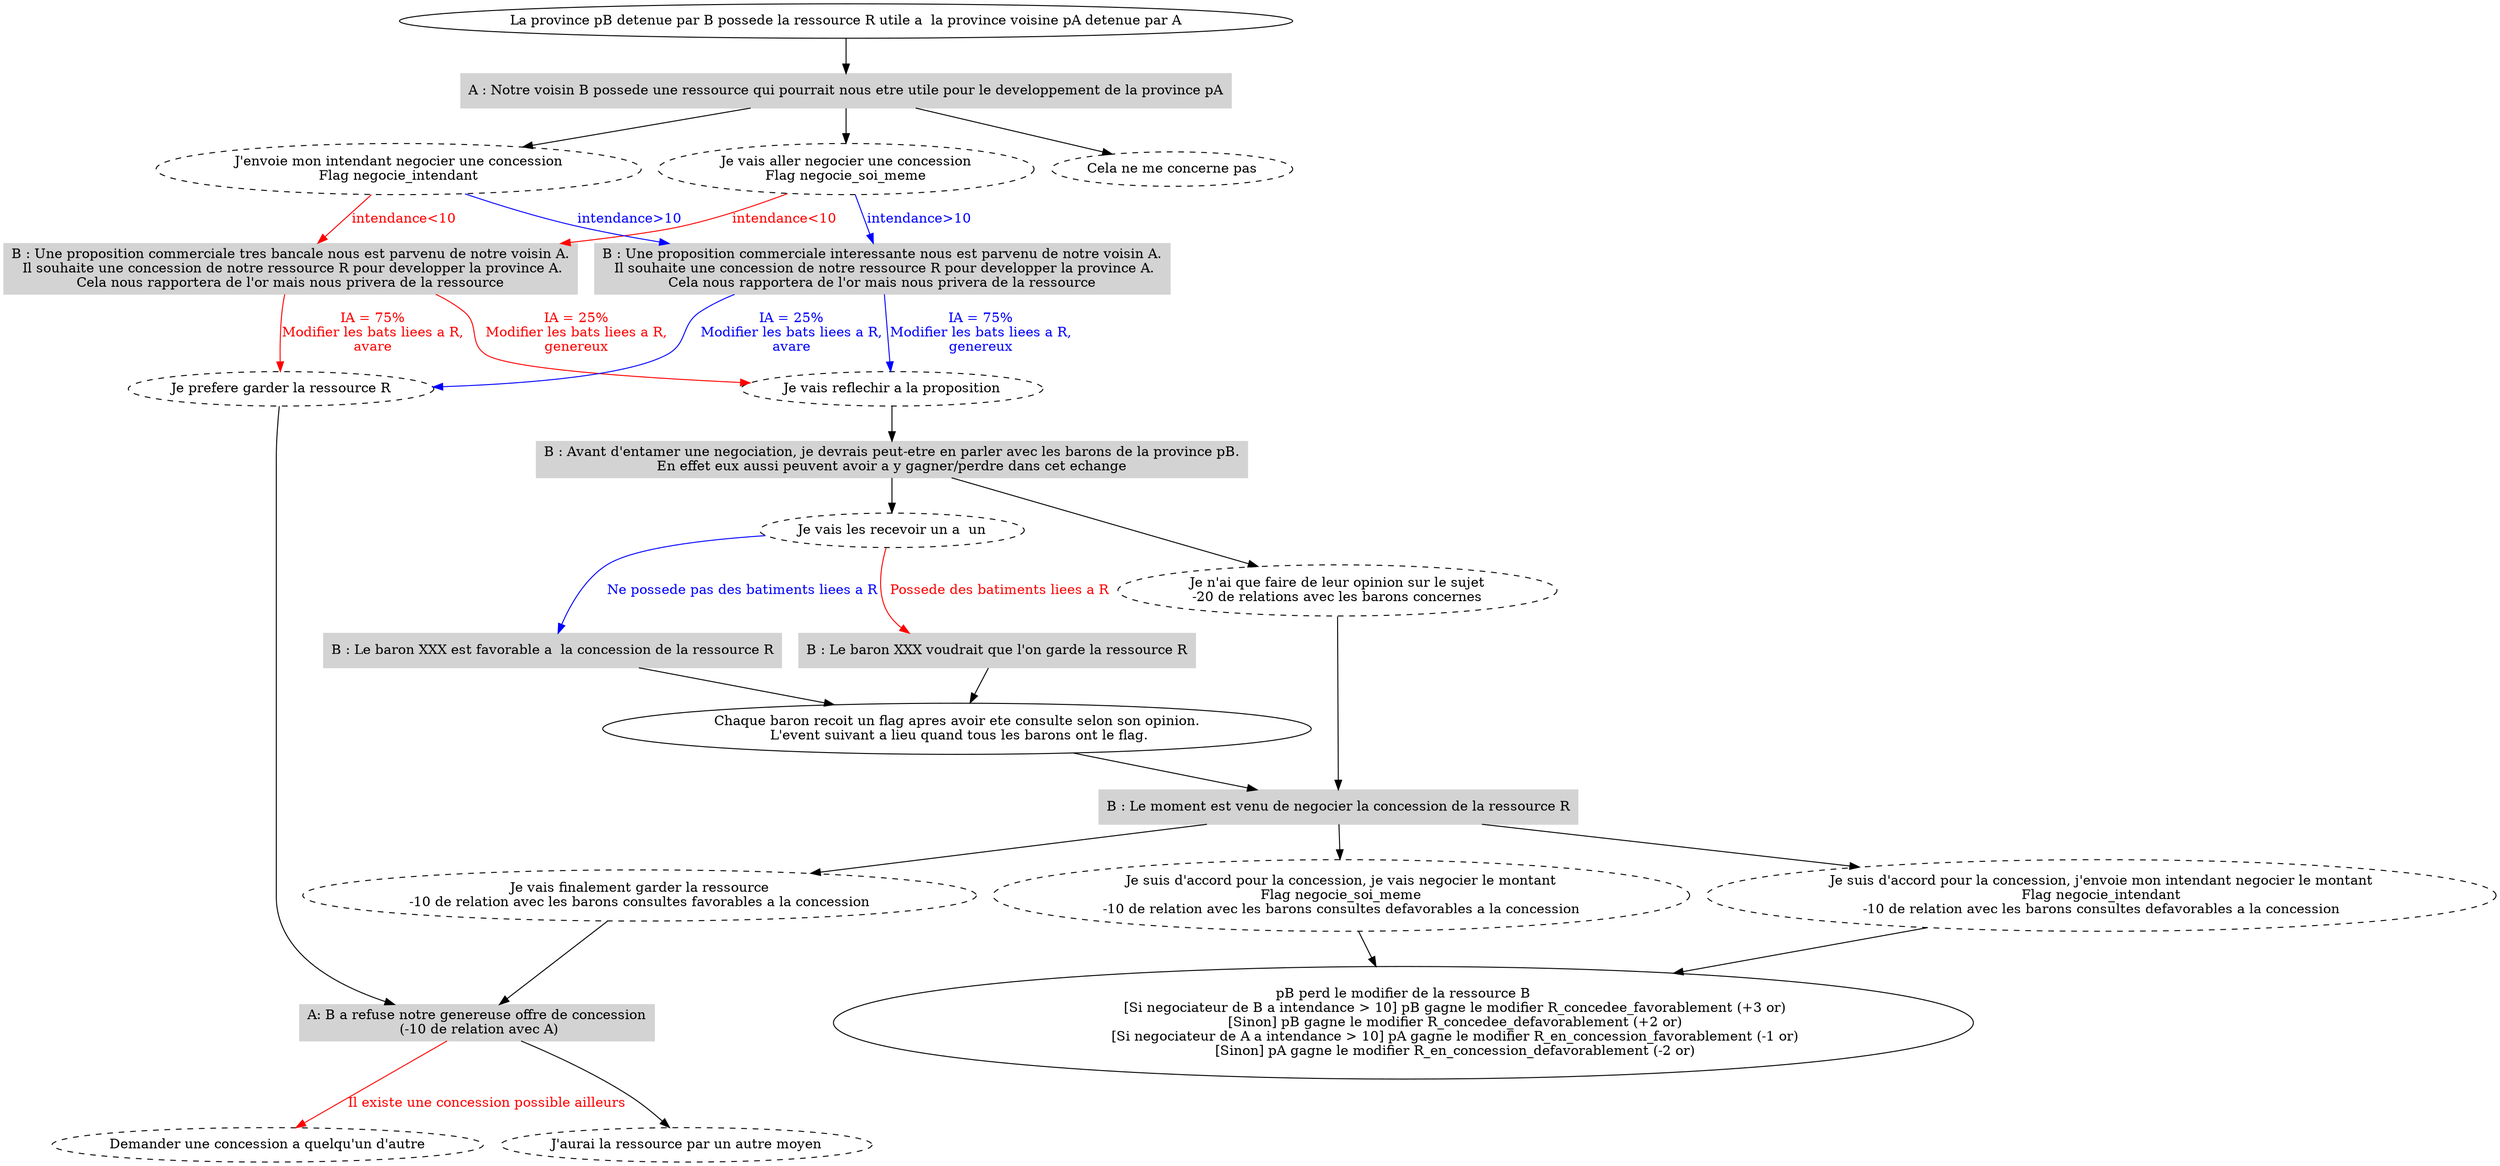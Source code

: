 digraph G {
	node [shape=ellipse];
		{node [label="La province pB detenue par B possede la ressource R utile a  la province voisine pA detenue par A"] trig0;};
		{node [label="Chaque baron recoit un flag apres avoir ete consulte selon son opinion.\n L'event suivant a lieu quand tous les barons ont le flag."] trig1;};
		{node [label="pB perd le modifier de la ressource B
			[Si negociateur de B a intendance > 10] pB gagne le modifier R_concedee_favorablement (+3 or)
			[Sinon] pB gagne le modifier R_concedee_defavorablement (+2 or)
			[Si negociateur de A a intendance > 10] pA gagne le modifier R_en_concession_favorablement (-1 or)
			[Sinon] pA gagne le modifier R_en_concession_defavorablement (-2 or)"] res0;};
	node [shape=ellipse, style=dashed];
		{node [label="Je vais aller negocier une concession\nFlag negocie_soi_meme"] opt0;};
		{node [label="J'envoie mon intendant negocier une concession\nFlag negocie_intendant"] opt1;};
		{node [label="Cela ne me concerne pas"] opt2;};
		{node [label="Je prefere garder la ressource R"] opt3;};
		{node [label="Je vais reflechir a la proposition"] opt4;};
		{node [label="Je n'ai que faire de leur opinion sur le sujet\n-20 de relations avec les barons concernes"] opt5;};
		{node [label="Je vais les recevoir un a  un"] opt6;};
		{node [label="Je vais finalement garder la ressource\n-10 de relation avec les barons consultes favorables a la concession"] opt7;};
		{node [label="Je suis d'accord pour la concession, je vais negocier le montant\nFlag negocie_soi_meme\n-10 de relation avec les barons consultes defavorables a la concession"] opt8;};
		{node [label="Je suis d'accord pour la concession, j'envoie mon intendant negocier le montant\nFlag negocie_intendant\n-10 de relation avec les barons consultes defavorables a la concession"] opt9;};
		{node [label="Demander une concession a quelqu'un d'autre"] opt10;};
		{node [label="J'aurai la ressource par un autre moyen"] opt11;};
	node [shape=box, style=filled, color=lightgrey];
		{node [label="A : Notre voisin B possede une ressource qui pourrait nous etre utile pour le developpement de la province pA"] evt0;};
		{node [label="B : Une proposition commerciale tres bancale nous est parvenu de notre voisin A.\n Il souhaite une concession de notre ressource R pour developper la province A.\nCela nous rapportera de l'or mais nous privera de la ressource"] evt1;};
		{node [label="B : Une proposition commerciale interessante nous est parvenu de notre voisin A.\n Il souhaite une concession de notre ressource R pour developper la province A.\nCela nous rapportera de l'or mais nous privera de la ressource"] evt2;};
		{node [label="B : Avant d'entamer une negociation, je devrais peut-etre en parler avec les barons de la province pB.\nEn effet eux aussi peuvent avoir a y gagner/perdre dans cet echange"] evt3;};
		{node [label="B : Le baron XXX voudrait que l'on garde la ressource R"] evt4;};
		{node [label="B : Le baron XXX est favorable a  la concession de la ressource R"] evt5;};
		{node [label="B : Le moment est venu de negocier la concession de la ressource R"] evt6;};
		{node [label="A: B a refuse notre genereuse offre de concession\n (-10 de relation avec A)"] evt7;};

	trig0 -> evt0
	evt0 -> opt0
	evt0 -> opt1
	evt0 -> opt2
	opt0, opt1 -> evt1 [label="intendance<10",len=1.00, fontcolor=red, color=red]
	opt0, opt1 -> evt2 [label="intendance>10",len=1.00, fontcolor=blue, color=blue]
	evt1 -> opt3 [label="IA = 75%\nModifier les bats liees a R,\navare",len=1.00, fontcolor=red, color=red]
	evt1 -> opt4 [label="IA = 25%\nModifier les bats liees a R,\ngenereux",len=1.00, fontcolor=red, color=red]
	evt2 -> opt3 [label="IA = 25%\nModifier les bats liees a R,\navare",len=1.00, fontcolor=blue, color=blue]
	evt2 -> opt4 [label="IA = 75%\nModifier les bats liees a R,\ngenereux",len=1.00, fontcolor=blue, color=blue]
	opt4 -> evt3
	evt3 -> opt5
	evt3 -> opt6
	opt6 -> evt4 [label="Possede des batiments liees a R",len=1.00, fontcolor=red, color=red]
	opt6 -> evt5 [label="Ne possede pas des batiments liees a R",len=1.00, fontcolor=blue, color=blue]
	evt4, evt5 -> trig1
	trig1, opt5 -> evt6
	evt6 -> opt7, opt8, opt9
	opt3, opt7 -> evt7
	evt7 -> opt10  [label="Il existe une concession possible ailleurs",len=1.00, fontcolor=red, color=red]
	evt7 -> opt11
	opt8, opt9 -> res0
}
